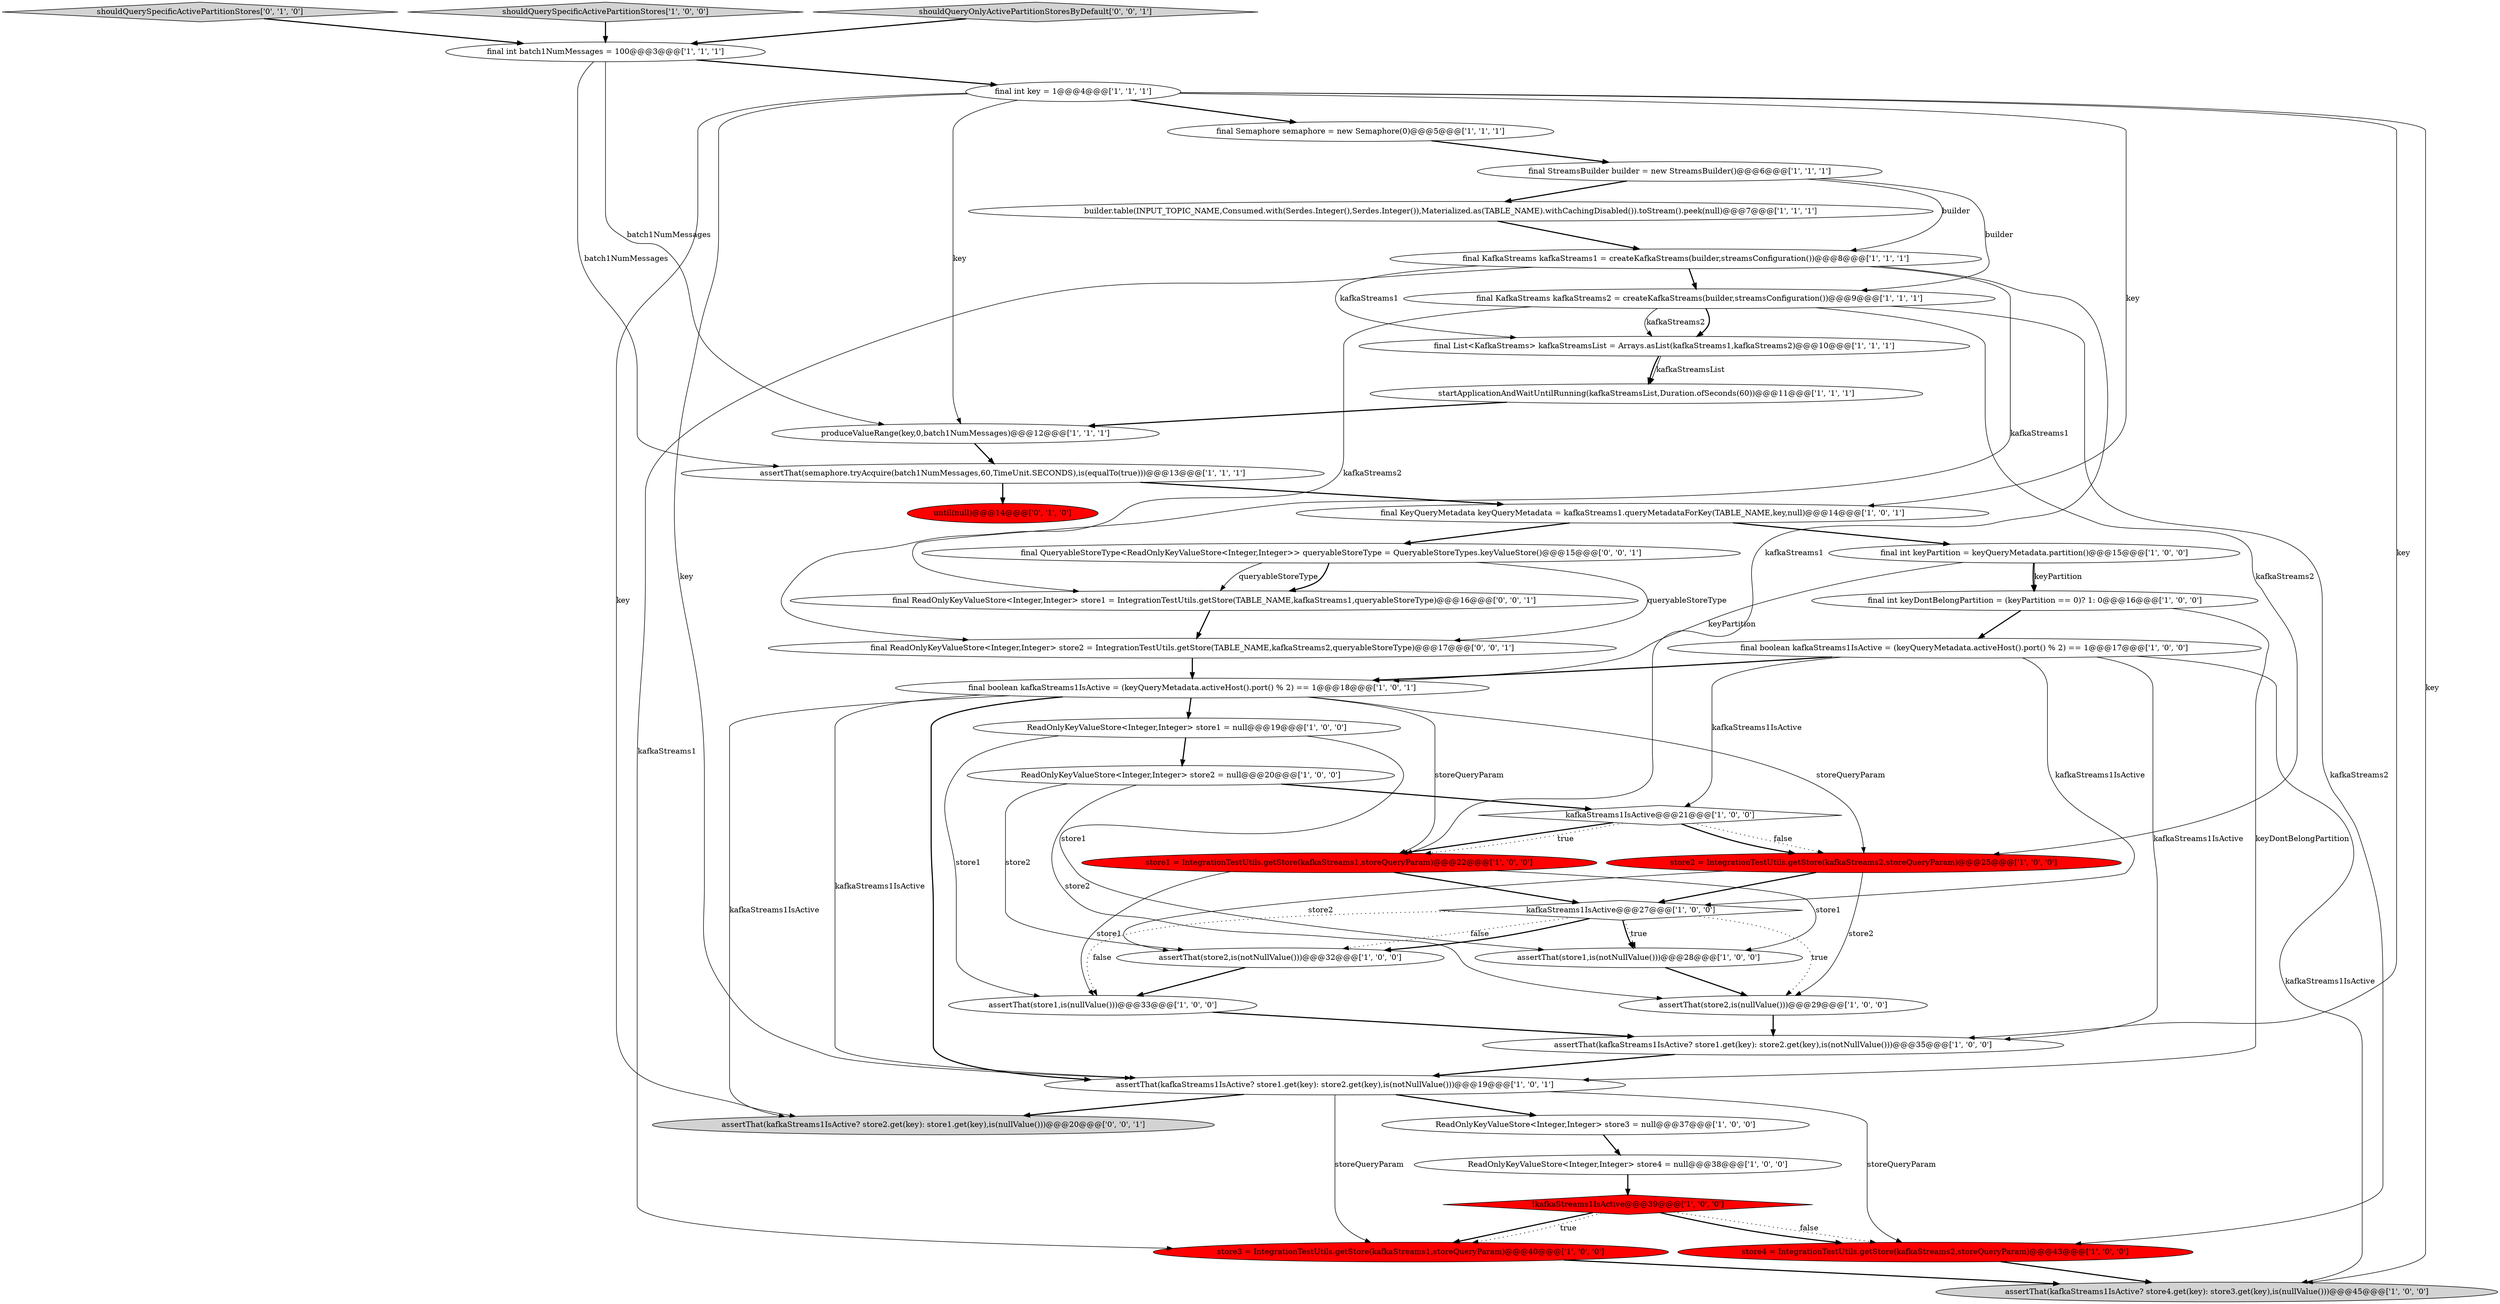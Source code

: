digraph {
9 [style = filled, label = "assertThat(store2,is(notNullValue()))@@@32@@@['1', '0', '0']", fillcolor = white, shape = ellipse image = "AAA0AAABBB1BBB"];
29 [style = filled, label = "produceValueRange(key,0,batch1NumMessages)@@@12@@@['1', '1', '1']", fillcolor = white, shape = ellipse image = "AAA0AAABBB1BBB"];
25 [style = filled, label = "store3 = IntegrationTestUtils.getStore(kafkaStreams1,storeQueryParam)@@@40@@@['1', '0', '0']", fillcolor = red, shape = ellipse image = "AAA1AAABBB1BBB"];
13 [style = filled, label = "assertThat(kafkaStreams1IsActive? store1.get(key): store2.get(key),is(notNullValue()))@@@19@@@['1', '0', '1']", fillcolor = white, shape = ellipse image = "AAA0AAABBB1BBB"];
8 [style = filled, label = "ReadOnlyKeyValueStore<Integer,Integer> store4 = null@@@38@@@['1', '0', '0']", fillcolor = white, shape = ellipse image = "AAA0AAABBB1BBB"];
15 [style = filled, label = "assertThat(store1,is(nullValue()))@@@33@@@['1', '0', '0']", fillcolor = white, shape = ellipse image = "AAA0AAABBB1BBB"];
19 [style = filled, label = "final KeyQueryMetadata keyQueryMetadata = kafkaStreams1.queryMetadataForKey(TABLE_NAME,key,null)@@@14@@@['1', '0', '1']", fillcolor = white, shape = ellipse image = "AAA0AAABBB1BBB"];
4 [style = filled, label = "kafkaStreams1IsActive@@@21@@@['1', '0', '0']", fillcolor = white, shape = diamond image = "AAA0AAABBB1BBB"];
33 [style = filled, label = "store4 = IntegrationTestUtils.getStore(kafkaStreams2,storeQueryParam)@@@43@@@['1', '0', '0']", fillcolor = red, shape = ellipse image = "AAA1AAABBB1BBB"];
35 [style = filled, label = "shouldQuerySpecificActivePartitionStores['0', '1', '0']", fillcolor = lightgray, shape = diamond image = "AAA0AAABBB2BBB"];
30 [style = filled, label = "final boolean kafkaStreams1IsActive = (keyQueryMetadata.activeHost().port() % 2) == 1@@@18@@@['1', '0', '1']", fillcolor = white, shape = ellipse image = "AAA0AAABBB1BBB"];
1 [style = filled, label = "kafkaStreams1IsActive@@@27@@@['1', '0', '0']", fillcolor = white, shape = diamond image = "AAA0AAABBB1BBB"];
23 [style = filled, label = "ReadOnlyKeyValueStore<Integer,Integer> store1 = null@@@19@@@['1', '0', '0']", fillcolor = white, shape = ellipse image = "AAA0AAABBB1BBB"];
7 [style = filled, label = "assertThat(store1,is(notNullValue()))@@@28@@@['1', '0', '0']", fillcolor = white, shape = ellipse image = "AAA0AAABBB1BBB"];
26 [style = filled, label = "final int batch1NumMessages = 100@@@3@@@['1', '1', '1']", fillcolor = white, shape = ellipse image = "AAA0AAABBB1BBB"];
32 [style = filled, label = "final int keyPartition = keyQueryMetadata.partition()@@@15@@@['1', '0', '0']", fillcolor = white, shape = ellipse image = "AAA0AAABBB1BBB"];
21 [style = filled, label = "final KafkaStreams kafkaStreams2 = createKafkaStreams(builder,streamsConfiguration())@@@9@@@['1', '1', '1']", fillcolor = white, shape = ellipse image = "AAA0AAABBB1BBB"];
0 [style = filled, label = "assertThat(semaphore.tryAcquire(batch1NumMessages,60,TimeUnit.SECONDS),is(equalTo(true)))@@@13@@@['1', '1', '1']", fillcolor = white, shape = ellipse image = "AAA0AAABBB1BBB"];
6 [style = filled, label = "ReadOnlyKeyValueStore<Integer,Integer> store3 = null@@@37@@@['1', '0', '0']", fillcolor = white, shape = ellipse image = "AAA0AAABBB1BBB"];
37 [style = filled, label = "final ReadOnlyKeyValueStore<Integer,Integer> store2 = IntegrationTestUtils.getStore(TABLE_NAME,kafkaStreams2,queryableStoreType)@@@17@@@['0', '0', '1']", fillcolor = white, shape = ellipse image = "AAA0AAABBB3BBB"];
2 [style = filled, label = "final StreamsBuilder builder = new StreamsBuilder()@@@6@@@['1', '1', '1']", fillcolor = white, shape = ellipse image = "AAA0AAABBB1BBB"];
11 [style = filled, label = "final boolean kafkaStreams1IsActive = (keyQueryMetadata.activeHost().port() % 2) == 1@@@17@@@['1', '0', '0']", fillcolor = white, shape = ellipse image = "AAA0AAABBB1BBB"];
24 [style = filled, label = "builder.table(INPUT_TOPIC_NAME,Consumed.with(Serdes.Integer(),Serdes.Integer()),Materialized.as(TABLE_NAME).withCachingDisabled()).toStream().peek(null)@@@7@@@['1', '1', '1']", fillcolor = white, shape = ellipse image = "AAA0AAABBB1BBB"];
39 [style = filled, label = "final ReadOnlyKeyValueStore<Integer,Integer> store1 = IntegrationTestUtils.getStore(TABLE_NAME,kafkaStreams1,queryableStoreType)@@@16@@@['0', '0', '1']", fillcolor = white, shape = ellipse image = "AAA0AAABBB3BBB"];
3 [style = filled, label = "final List<KafkaStreams> kafkaStreamsList = Arrays.asList(kafkaStreams1,kafkaStreams2)@@@10@@@['1', '1', '1']", fillcolor = white, shape = ellipse image = "AAA0AAABBB1BBB"];
27 [style = filled, label = "final Semaphore semaphore = new Semaphore(0)@@@5@@@['1', '1', '1']", fillcolor = white, shape = ellipse image = "AAA0AAABBB1BBB"];
38 [style = filled, label = "assertThat(kafkaStreams1IsActive? store2.get(key): store1.get(key),is(nullValue()))@@@20@@@['0', '0', '1']", fillcolor = lightgray, shape = ellipse image = "AAA0AAABBB3BBB"];
14 [style = filled, label = "!kafkaStreams1IsActive@@@39@@@['1', '0', '0']", fillcolor = red, shape = diamond image = "AAA1AAABBB1BBB"];
10 [style = filled, label = "final int keyDontBelongPartition = (keyPartition == 0)? 1: 0@@@16@@@['1', '0', '0']", fillcolor = white, shape = ellipse image = "AAA0AAABBB1BBB"];
20 [style = filled, label = "assertThat(store2,is(nullValue()))@@@29@@@['1', '0', '0']", fillcolor = white, shape = ellipse image = "AAA0AAABBB1BBB"];
36 [style = filled, label = "until(null)@@@14@@@['0', '1', '0']", fillcolor = red, shape = ellipse image = "AAA1AAABBB2BBB"];
5 [style = filled, label = "shouldQuerySpecificActivePartitionStores['1', '0', '0']", fillcolor = lightgray, shape = diamond image = "AAA0AAABBB1BBB"];
17 [style = filled, label = "final int key = 1@@@4@@@['1', '1', '1']", fillcolor = white, shape = ellipse image = "AAA0AAABBB1BBB"];
16 [style = filled, label = "assertThat(kafkaStreams1IsActive? store1.get(key): store2.get(key),is(notNullValue()))@@@35@@@['1', '0', '0']", fillcolor = white, shape = ellipse image = "AAA0AAABBB1BBB"];
31 [style = filled, label = "store1 = IntegrationTestUtils.getStore(kafkaStreams1,storeQueryParam)@@@22@@@['1', '0', '0']", fillcolor = red, shape = ellipse image = "AAA1AAABBB1BBB"];
12 [style = filled, label = "assertThat(kafkaStreams1IsActive? store4.get(key): store3.get(key),is(nullValue()))@@@45@@@['1', '0', '0']", fillcolor = lightgray, shape = ellipse image = "AAA0AAABBB1BBB"];
41 [style = filled, label = "final QueryableStoreType<ReadOnlyKeyValueStore<Integer,Integer>> queryableStoreType = QueryableStoreTypes.keyValueStore()@@@15@@@['0', '0', '1']", fillcolor = white, shape = ellipse image = "AAA0AAABBB3BBB"];
28 [style = filled, label = "startApplicationAndWaitUntilRunning(kafkaStreamsList,Duration.ofSeconds(60))@@@11@@@['1', '1', '1']", fillcolor = white, shape = ellipse image = "AAA0AAABBB1BBB"];
18 [style = filled, label = "final KafkaStreams kafkaStreams1 = createKafkaStreams(builder,streamsConfiguration())@@@8@@@['1', '1', '1']", fillcolor = white, shape = ellipse image = "AAA0AAABBB1BBB"];
34 [style = filled, label = "ReadOnlyKeyValueStore<Integer,Integer> store2 = null@@@20@@@['1', '0', '0']", fillcolor = white, shape = ellipse image = "AAA0AAABBB1BBB"];
22 [style = filled, label = "store2 = IntegrationTestUtils.getStore(kafkaStreams2,storeQueryParam)@@@25@@@['1', '0', '0']", fillcolor = red, shape = ellipse image = "AAA1AAABBB1BBB"];
40 [style = filled, label = "shouldQueryOnlyActivePartitionStoresByDefault['0', '0', '1']", fillcolor = lightgray, shape = diamond image = "AAA0AAABBB3BBB"];
14->25 [style = bold, label=""];
30->13 [style = bold, label=""];
31->15 [style = solid, label="store1"];
29->0 [style = bold, label=""];
18->3 [style = solid, label="kafkaStreams1"];
31->1 [style = bold, label=""];
30->22 [style = solid, label="storeQueryParam"];
11->4 [style = solid, label="kafkaStreams1IsActive"];
26->29 [style = solid, label="batch1NumMessages"];
20->16 [style = bold, label=""];
30->31 [style = solid, label="storeQueryParam"];
22->9 [style = solid, label="store2"];
32->30 [style = solid, label="keyPartition"];
40->26 [style = bold, label=""];
17->27 [style = bold, label=""];
2->24 [style = bold, label=""];
30->13 [style = solid, label="kafkaStreams1IsActive"];
27->2 [style = bold, label=""];
21->3 [style = bold, label=""];
10->11 [style = bold, label=""];
21->22 [style = solid, label="kafkaStreams2"];
3->28 [style = solid, label="kafkaStreamsList"];
11->1 [style = solid, label="kafkaStreams1IsActive"];
26->17 [style = bold, label=""];
0->19 [style = bold, label=""];
1->9 [style = dotted, label="false"];
41->37 [style = solid, label="queryableStoreType"];
13->25 [style = solid, label="storeQueryParam"];
2->18 [style = solid, label="builder"];
17->38 [style = solid, label="key"];
24->18 [style = bold, label=""];
32->10 [style = bold, label=""];
0->36 [style = bold, label=""];
31->7 [style = solid, label="store1"];
23->15 [style = solid, label="store1"];
17->19 [style = solid, label="key"];
19->41 [style = bold, label=""];
14->25 [style = dotted, label="true"];
18->25 [style = solid, label="kafkaStreams1"];
21->33 [style = solid, label="kafkaStreams2"];
34->20 [style = solid, label="store2"];
4->22 [style = bold, label=""];
11->30 [style = bold, label=""];
39->37 [style = bold, label=""];
28->29 [style = bold, label=""];
16->13 [style = bold, label=""];
21->37 [style = solid, label="kafkaStreams2"];
41->39 [style = solid, label="queryableStoreType"];
22->20 [style = solid, label="store2"];
37->30 [style = bold, label=""];
5->26 [style = bold, label=""];
8->14 [style = bold, label=""];
26->0 [style = solid, label="batch1NumMessages"];
21->3 [style = solid, label="kafkaStreams2"];
7->20 [style = bold, label=""];
33->12 [style = bold, label=""];
1->7 [style = bold, label=""];
1->9 [style = bold, label=""];
14->33 [style = dotted, label="false"];
4->31 [style = bold, label=""];
11->16 [style = solid, label="kafkaStreams1IsActive"];
3->28 [style = bold, label=""];
19->32 [style = bold, label=""];
4->31 [style = dotted, label="true"];
22->1 [style = bold, label=""];
18->21 [style = bold, label=""];
13->6 [style = bold, label=""];
35->26 [style = bold, label=""];
1->20 [style = dotted, label="true"];
17->12 [style = solid, label="key"];
17->29 [style = solid, label="key"];
18->39 [style = solid, label="kafkaStreams1"];
30->23 [style = bold, label=""];
18->31 [style = solid, label="kafkaStreams1"];
32->10 [style = solid, label="keyPartition"];
1->15 [style = dotted, label="false"];
15->16 [style = bold, label=""];
14->33 [style = bold, label=""];
2->21 [style = solid, label="builder"];
1->7 [style = dotted, label="true"];
34->9 [style = solid, label="store2"];
10->13 [style = solid, label="keyDontBelongPartition"];
30->38 [style = solid, label="kafkaStreams1IsActive"];
23->7 [style = solid, label="store1"];
25->12 [style = bold, label=""];
4->22 [style = dotted, label="false"];
9->15 [style = bold, label=""];
17->13 [style = solid, label="key"];
6->8 [style = bold, label=""];
23->34 [style = bold, label=""];
34->4 [style = bold, label=""];
13->38 [style = bold, label=""];
41->39 [style = bold, label=""];
11->12 [style = solid, label="kafkaStreams1IsActive"];
17->16 [style = solid, label="key"];
13->33 [style = solid, label="storeQueryParam"];
}
